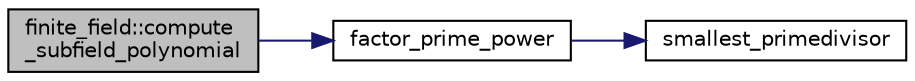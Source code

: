 digraph "finite_field::compute_subfield_polynomial"
{
  edge [fontname="Helvetica",fontsize="10",labelfontname="Helvetica",labelfontsize="10"];
  node [fontname="Helvetica",fontsize="10",shape=record];
  rankdir="LR";
  Node2041 [label="finite_field::compute\l_subfield_polynomial",height=0.2,width=0.4,color="black", fillcolor="grey75", style="filled", fontcolor="black"];
  Node2041 -> Node2042 [color="midnightblue",fontsize="10",style="solid",fontname="Helvetica"];
  Node2042 [label="factor_prime_power",height=0.2,width=0.4,color="black", fillcolor="white", style="filled",URL="$de/dc5/algebra__and__number__theory_8h.html#af87166fad1e9b91458c714e90f8cd399"];
  Node2042 -> Node2043 [color="midnightblue",fontsize="10",style="solid",fontname="Helvetica"];
  Node2043 [label="smallest_primedivisor",height=0.2,width=0.4,color="black", fillcolor="white", style="filled",URL="$df/dda/number__theory_8_c.html#a89238384b70e5f0f19ac179ca88d468d"];
}
